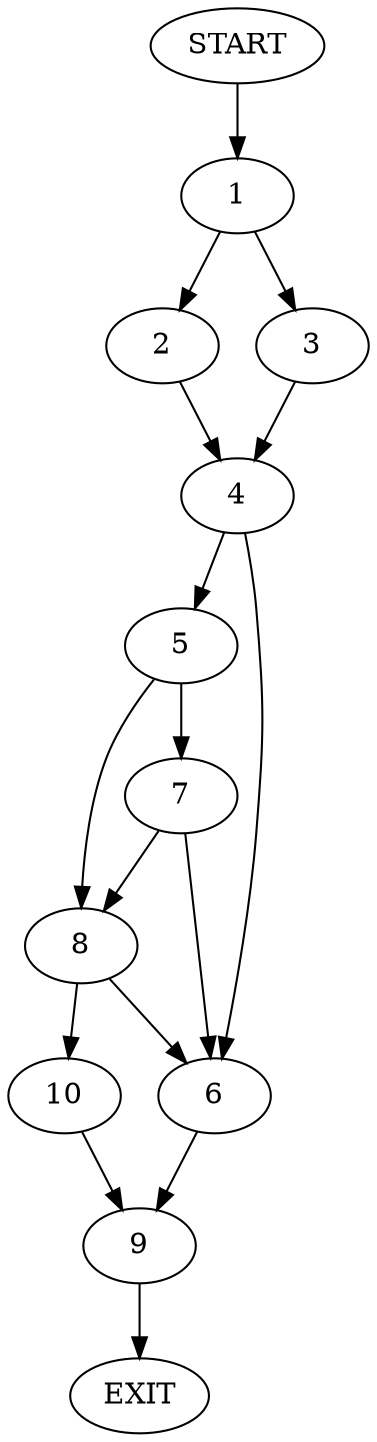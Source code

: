 digraph {
0 [label="START"];
1;
2;
3;
4;
5;
6;
7;
8;
9;
10;
11 [label="EXIT"];
0 -> 1;
1 -> 2;
1 -> 3;
3 -> 4;
2 -> 4;
4 -> 5;
4 -> 6;
5 -> 7;
5 -> 8;
6 -> 9;
8 -> 10;
8 -> 6;
7 -> 8;
7 -> 6;
10 -> 9;
9 -> 11;
}